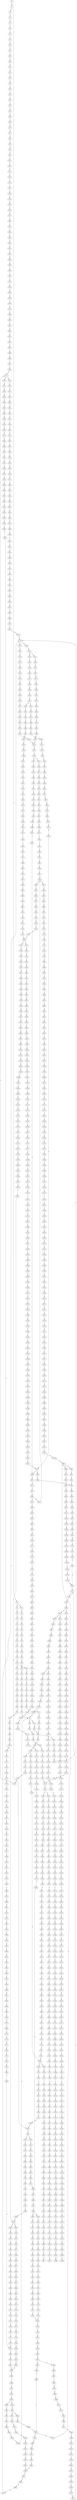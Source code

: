 strict digraph  {
	S0 -> S1 [ label = G ];
	S1 -> S2 [ label = G ];
	S1 -> S3 [ label = C ];
	S2 -> S4 [ label = T ];
	S3 -> S5 [ label = G ];
	S3 -> S6 [ label = C ];
	S4 -> S7 [ label = C ];
	S5 -> S8 [ label = G ];
	S6 -> S9 [ label = A ];
	S7 -> S10 [ label = T ];
	S8 -> S11 [ label = C ];
	S9 -> S12 [ label = C ];
	S10 -> S13 [ label = C ];
	S11 -> S14 [ label = C ];
	S12 -> S15 [ label = G ];
	S13 -> S16 [ label = G ];
	S14 -> S17 [ label = T ];
	S15 -> S18 [ label = A ];
	S16 -> S19 [ label = G ];
	S17 -> S20 [ label = G ];
	S18 -> S21 [ label = G ];
	S19 -> S22 [ label = T ];
	S20 -> S23 [ label = T ];
	S21 -> S24 [ label = T ];
	S22 -> S25 [ label = T ];
	S23 -> S26 [ label = G ];
	S24 -> S27 [ label = G ];
	S25 -> S28 [ label = C ];
	S26 -> S29 [ label = C ];
	S27 -> S30 [ label = T ];
	S28 -> S31 [ label = A ];
	S29 -> S32 [ label = T ];
	S30 -> S33 [ label = C ];
	S31 -> S34 [ label = A ];
	S32 -> S35 [ label = A ];
	S33 -> S36 [ label = T ];
	S34 -> S37 [ label = G ];
	S35 -> S38 [ label = C ];
	S36 -> S39 [ label = T ];
	S36 -> S40 [ label = C ];
	S37 -> S41 [ label = A ];
	S38 -> S42 [ label = C ];
	S39 -> S43 [ label = C ];
	S40 -> S44 [ label = C ];
	S41 -> S45 [ label = C ];
	S42 -> S46 [ label = T ];
	S43 -> S47 [ label = G ];
	S44 -> S48 [ label = G ];
	S45 -> S49 [ label = C ];
	S46 -> S50 [ label = G ];
	S47 -> S51 [ label = G ];
	S48 -> S52 [ label = T ];
	S49 -> S53 [ label = T ];
	S50 -> S54 [ label = T ];
	S51 -> S55 [ label = T ];
	S52 -> S56 [ label = T ];
	S53 -> S57 [ label = T ];
	S54 -> S58 [ label = C ];
	S55 -> S59 [ label = C ];
	S56 -> S60 [ label = C ];
	S57 -> S61 [ label = T ];
	S58 -> S62 [ label = C ];
	S59 -> S63 [ label = C ];
	S60 -> S64 [ label = C ];
	S61 -> S65 [ label = T ];
	S62 -> S66 [ label = T ];
	S63 -> S67 [ label = T ];
	S64 -> S68 [ label = T ];
	S65 -> S69 [ label = T ];
	S66 -> S70 [ label = T ];
	S67 -> S71 [ label = T ];
	S68 -> S72 [ label = T ];
	S69 -> S73 [ label = G ];
	S70 -> S74 [ label = G ];
	S71 -> S75 [ label = G ];
	S72 -> S76 [ label = A ];
	S73 -> S77 [ label = A ];
	S74 -> S78 [ label = A ];
	S74 -> S79 [ label = T ];
	S75 -> S80 [ label = A ];
	S76 -> S81 [ label = A ];
	S77 -> S82 [ label = A ];
	S78 -> S83 [ label = A ];
	S79 -> S84 [ label = A ];
	S80 -> S85 [ label = A ];
	S81 -> S86 [ label = A ];
	S82 -> S87 [ label = C ];
	S83 -> S88 [ label = C ];
	S84 -> S89 [ label = G ];
	S85 -> S88 [ label = C ];
	S86 -> S90 [ label = C ];
	S87 -> S91 [ label = A ];
	S88 -> S92 [ label = T ];
	S88 -> S93 [ label = A ];
	S89 -> S94 [ label = G ];
	S90 -> S95 [ label = A ];
	S91 -> S96 [ label = G ];
	S92 -> S97 [ label = T ];
	S93 -> S98 [ label = G ];
	S94 -> S99 [ label = A ];
	S95 -> S100 [ label = G ];
	S96 -> S101 [ label = T ];
	S97 -> S102 [ label = C ];
	S98 -> S103 [ label = G ];
	S99 -> S104 [ label = G ];
	S100 -> S105 [ label = G ];
	S101 -> S106 [ label = T ];
	S102 -> S107 [ label = A ];
	S103 -> S108 [ label = G ];
	S103 -> S109 [ label = T ];
	S104 -> S110 [ label = A ];
	S105 -> S111 [ label = T ];
	S106 -> S112 [ label = G ];
	S107 -> S113 [ label = A ];
	S108 -> S114 [ label = T ];
	S109 -> S115 [ label = C ];
	S110 -> S116 [ label = G ];
	S111 -> S117 [ label = C ];
	S112 -> S118 [ label = A ];
	S113 -> S119 [ label = C ];
	S114 -> S120 [ label = C ];
	S115 -> S121 [ label = C ];
	S116 -> S122 [ label = G ];
	S117 -> S123 [ label = T ];
	S118 -> S124 [ label = C ];
	S119 -> S125 [ label = C ];
	S119 -> S126 [ label = T ];
	S120 -> S127 [ label = C ];
	S121 -> S128 [ label = C ];
	S122 -> S129 [ label = T ];
	S123 -> S130 [ label = C ];
	S124 -> S131 [ label = T ];
	S125 -> S132 [ label = G ];
	S126 -> S133 [ label = G ];
	S127 -> S134 [ label = G ];
	S128 -> S135 [ label = T ];
	S129 -> S136 [ label = C ];
	S130 -> S137 [ label = T ];
	S131 -> S138 [ label = G ];
	S132 -> S139 [ label = G ];
	S133 -> S140 [ label = G ];
	S133 -> S141 [ label = C ];
	S134 -> S142 [ label = C ];
	S135 -> S143 [ label = T ];
	S136 -> S144 [ label = C ];
	S137 -> S145 [ label = C ];
	S138 -> S146 [ label = T ];
	S139 -> S147 [ label = C ];
	S140 -> S148 [ label = C ];
	S141 -> S149 [ label = C ];
	S142 -> S150 [ label = C ];
	S143 -> S151 [ label = C ];
	S144 -> S152 [ label = C ];
	S145 -> S153 [ label = C ];
	S146 -> S154 [ label = A ];
	S147 -> S155 [ label = C ];
	S148 -> S156 [ label = C ];
	S149 -> S157 [ label = C ];
	S150 -> S158 [ label = G ];
	S151 -> S159 [ label = T ];
	S151 -> S160 [ label = G ];
	S152 -> S161 [ label = A ];
	S152 -> S162 [ label = G ];
	S153 -> S163 [ label = G ];
	S154 -> S164 [ label = C ];
	S155 -> S165 [ label = C ];
	S156 -> S166 [ label = C ];
	S157 -> S167 [ label = T ];
	S158 -> S168 [ label = C ];
	S158 -> S169 [ label = G ];
	S159 -> S170 [ label = C ];
	S160 -> S171 [ label = C ];
	S161 -> S172 [ label = G ];
	S162 -> S173 [ label = G ];
	S163 -> S174 [ label = T ];
	S164 -> S175 [ label = A ];
	S165 -> S176 [ label = A ];
	S166 -> S177 [ label = A ];
	S167 -> S178 [ label = A ];
	S168 -> S179 [ label = A ];
	S169 -> S180 [ label = A ];
	S170 -> S181 [ label = G ];
	S171 -> S182 [ label = A ];
	S172 -> S183 [ label = A ];
	S173 -> S184 [ label = A ];
	S174 -> S185 [ label = A ];
	S175 -> S186 [ label = C ];
	S176 -> S187 [ label = G ];
	S177 -> S188 [ label = G ];
	S178 -> S189 [ label = G ];
	S179 -> S190 [ label = C ];
	S180 -> S191 [ label = A ];
	S181 -> S192 [ label = T ];
	S182 -> S193 [ label = C ];
	S183 -> S194 [ label = G ];
	S184 -> S195 [ label = G ];
	S185 -> S196 [ label = C ];
	S186 -> S197 [ label = T ];
	S187 -> S198 [ label = T ];
	S188 -> S199 [ label = G ];
	S189 -> S200 [ label = G ];
	S190 -> S201 [ label = G ];
	S191 -> S202 [ label = C ];
	S192 -> S203 [ label = A ];
	S193 -> S204 [ label = G ];
	S194 -> S205 [ label = C ];
	S195 -> S206 [ label = G ];
	S196 -> S207 [ label = A ];
	S197 -> S208 [ label = T ];
	S198 -> S209 [ label = T ];
	S199 -> S210 [ label = T ];
	S200 -> S211 [ label = T ];
	S201 -> S212 [ label = C ];
	S202 -> S213 [ label = T ];
	S203 -> S214 [ label = C ];
	S204 -> S215 [ label = T ];
	S205 -> S216 [ label = C ];
	S206 -> S217 [ label = C ];
	S207 -> S218 [ label = T ];
	S208 -> S219 [ label = G ];
	S209 -> S220 [ label = G ];
	S210 -> S221 [ label = G ];
	S211 -> S222 [ label = G ];
	S212 -> S223 [ label = G ];
	S213 -> S224 [ label = G ];
	S214 -> S225 [ label = G ];
	S215 -> S226 [ label = G ];
	S216 -> S227 [ label = A ];
	S217 -> S228 [ label = G ];
	S218 -> S229 [ label = G ];
	S219 -> S230 [ label = G ];
	S220 -> S231 [ label = T ];
	S221 -> S232 [ label = C ];
	S221 -> S233 [ label = G ];
	S222 -> S234 [ label = T ];
	S223 -> S235 [ label = C ];
	S224 -> S236 [ label = C ];
	S225 -> S237 [ label = G ];
	S226 -> S238 [ label = G ];
	S227 -> S239 [ label = C ];
	S228 -> S240 [ label = T ];
	S229 -> S241 [ label = G ];
	S230 -> S242 [ label = A ];
	S231 -> S243 [ label = G ];
	S232 -> S244 [ label = G ];
	S233 -> S245 [ label = G ];
	S234 -> S246 [ label = G ];
	S235 -> S247 [ label = A ];
	S236 -> S248 [ label = A ];
	S237 -> S249 [ label = C ];
	S238 -> S250 [ label = C ];
	S239 -> S251 [ label = G ];
	S240 -> S252 [ label = G ];
	S241 -> S253 [ label = C ];
	S242 -> S254 [ label = G ];
	S243 -> S255 [ label = C ];
	S244 -> S256 [ label = C ];
	S245 -> S257 [ label = C ];
	S246 -> S258 [ label = C ];
	S247 -> S259 [ label = G ];
	S248 -> S260 [ label = A ];
	S249 -> S261 [ label = T ];
	S250 -> S262 [ label = G ];
	S251 -> S263 [ label = G ];
	S252 -> S264 [ label = G ];
	S253 -> S265 [ label = G ];
	S254 -> S266 [ label = A ];
	S255 -> S267 [ label = G ];
	S256 -> S268 [ label = G ];
	S257 -> S269 [ label = T ];
	S258 -> S270 [ label = G ];
	S259 -> S271 [ label = C ];
	S260 -> S272 [ label = C ];
	S261 -> S273 [ label = A ];
	S262 -> S274 [ label = T ];
	S263 -> S275 [ label = T ];
	S264 -> S276 [ label = T ];
	S265 -> S277 [ label = C ];
	S266 -> S278 [ label = C ];
	S267 -> S279 [ label = T ];
	S268 -> S280 [ label = T ];
	S269 -> S281 [ label = T ];
	S270 -> S282 [ label = T ];
	S271 -> S283 [ label = C ];
	S272 -> S284 [ label = C ];
	S273 -> S285 [ label = C ];
	S274 -> S286 [ label = C ];
	S275 -> S287 [ label = T ];
	S276 -> S288 [ label = A ];
	S277 -> S289 [ label = C ];
	S278 -> S290 [ label = C ];
	S279 -> S291 [ label = C ];
	S280 -> S292 [ label = C ];
	S281 -> S293 [ label = C ];
	S282 -> S294 [ label = C ];
	S283 -> S295 [ label = G ];
	S284 -> S296 [ label = A ];
	S285 -> S297 [ label = T ];
	S286 -> S298 [ label = C ];
	S287 -> S299 [ label = A ];
	S288 -> S300 [ label = T ];
	S289 -> S301 [ label = C ];
	S290 -> S302 [ label = C ];
	S291 -> S303 [ label = G ];
	S292 -> S304 [ label = G ];
	S293 -> S305 [ label = G ];
	S294 -> S306 [ label = G ];
	S295 -> S307 [ label = G ];
	S296 -> S308 [ label = G ];
	S297 -> S309 [ label = G ];
	S298 -> S310 [ label = C ];
	S299 -> S311 [ label = C ];
	S300 -> S312 [ label = G ];
	S301 -> S313 [ label = C ];
	S302 -> S314 [ label = C ];
	S303 -> S315 [ label = A ];
	S304 -> S316 [ label = T ];
	S305 -> S317 [ label = A ];
	S306 -> S315 [ label = A ];
	S307 -> S318 [ label = C ];
	S307 -> S319 [ label = T ];
	S308 -> S320 [ label = A ];
	S309 -> S321 [ label = G ];
	S310 -> S322 [ label = C ];
	S311 -> S323 [ label = T ];
	S312 -> S324 [ label = A ];
	S313 -> S325 [ label = C ];
	S314 -> S326 [ label = C ];
	S315 -> S327 [ label = A ];
	S316 -> S328 [ label = G ];
	S317 -> S329 [ label = A ];
	S318 -> S330 [ label = A ];
	S319 -> S331 [ label = G ];
	S320 -> S332 [ label = A ];
	S321 -> S333 [ label = T ];
	S322 -> S334 [ label = A ];
	S323 -> S335 [ label = G ];
	S324 -> S336 [ label = G ];
	S325 -> S337 [ label = A ];
	S326 -> S338 [ label = C ];
	S327 -> S339 [ label = C ];
	S328 -> S340 [ label = C ];
	S329 -> S341 [ label = C ];
	S330 -> S342 [ label = C ];
	S331 -> S343 [ label = G ];
	S332 -> S344 [ label = C ];
	S333 -> S345 [ label = G ];
	S334 -> S346 [ label = C ];
	S335 -> S347 [ label = C ];
	S336 -> S348 [ label = C ];
	S337 -> S349 [ label = C ];
	S338 -> S350 [ label = T ];
	S339 -> S351 [ label = C ];
	S339 -> S352 [ label = A ];
	S340 -> S353 [ label = A ];
	S341 -> S354 [ label = A ];
	S342 -> S355 [ label = T ];
	S343 -> S356 [ label = A ];
	S344 -> S357 [ label = A ];
	S345 -> S358 [ label = C ];
	S346 -> S359 [ label = T ];
	S347 -> S360 [ label = A ];
	S348 -> S361 [ label = G ];
	S349 -> S362 [ label = T ];
	S350 -> S363 [ label = T ];
	S351 -> S364 [ label = T ];
	S352 -> S365 [ label = C ];
	S353 -> S366 [ label = T ];
	S354 -> S367 [ label = C ];
	S355 -> S368 [ label = T ];
	S356 -> S369 [ label = A ];
	S357 -> S370 [ label = G ];
	S358 -> S371 [ label = T ];
	S359 -> S372 [ label = T ];
	S360 -> S373 [ label = G ];
	S361 -> S374 [ label = G ];
	S362 -> S375 [ label = T ];
	S363 -> S376 [ label = C ];
	S364 -> S377 [ label = T ];
	S365 -> S378 [ label = C ];
	S366 -> S379 [ label = C ];
	S367 -> S380 [ label = G ];
	S368 -> S381 [ label = C ];
	S369 -> S382 [ label = G ];
	S370 -> S383 [ label = C ];
	S371 -> S384 [ label = A ];
	S372 -> S385 [ label = G ];
	S373 -> S386 [ label = A ];
	S374 -> S387 [ label = T ];
	S375 -> S388 [ label = T ];
	S376 -> S389 [ label = A ];
	S377 -> S390 [ label = C ];
	S378 -> S391 [ label = C ];
	S379 -> S392 [ label = C ];
	S380 -> S393 [ label = C ];
	S381 -> S394 [ label = A ];
	S382 -> S395 [ label = A ];
	S383 -> S396 [ label = C ];
	S384 -> S397 [ label = C ];
	S385 -> S398 [ label = A ];
	S386 -> S399 [ label = C ];
	S387 -> S400 [ label = C ];
	S388 -> S401 [ label = A ];
	S389 -> S402 [ label = G ];
	S390 -> S403 [ label = G ];
	S391 -> S404 [ label = G ];
	S392 -> S405 [ label = G ];
	S393 -> S406 [ label = G ];
	S394 -> S407 [ label = G ];
	S395 -> S408 [ label = A ];
	S396 -> S409 [ label = G ];
	S397 -> S410 [ label = T ];
	S398 -> S411 [ label = G ];
	S399 -> S412 [ label = G ];
	S400 -> S413 [ label = G ];
	S401 -> S414 [ label = G ];
	S402 -> S415 [ label = A ];
	S403 -> S416 [ label = T ];
	S404 -> S417 [ label = T ];
	S405 -> S418 [ label = C ];
	S406 -> S419 [ label = C ];
	S407 -> S420 [ label = C ];
	S408 -> S421 [ label = C ];
	S409 -> S422 [ label = T ];
	S410 -> S423 [ label = G ];
	S411 -> S424 [ label = C ];
	S412 -> S425 [ label = G ];
	S413 -> S426 [ label = C ];
	S414 -> S427 [ label = C ];
	S415 -> S428 [ label = G ];
	S416 -> S429 [ label = A ];
	S417 -> S430 [ label = A ];
	S418 -> S431 [ label = A ];
	S419 -> S432 [ label = A ];
	S420 -> S433 [ label = C ];
	S421 -> S434 [ label = G ];
	S422 -> S435 [ label = C ];
	S423 -> S436 [ label = T ];
	S424 -> S437 [ label = C ];
	S425 -> S438 [ label = A ];
	S426 -> S439 [ label = A ];
	S427 -> S440 [ label = C ];
	S428 -> S441 [ label = G ];
	S429 -> S442 [ label = C ];
	S430 -> S443 [ label = C ];
	S431 -> S444 [ label = C ];
	S432 -> S445 [ label = C ];
	S433 -> S446 [ label = G ];
	S434 -> S447 [ label = G ];
	S435 -> S448 [ label = C ];
	S436 -> S449 [ label = A ];
	S437 -> S450 [ label = G ];
	S438 -> S451 [ label = C ];
	S439 -> S452 [ label = C ];
	S440 -> S453 [ label = G ];
	S441 -> S454 [ label = T ];
	S442 -> S455 [ label = T ];
	S443 -> S456 [ label = G ];
	S444 -> S457 [ label = G ];
	S445 -> S458 [ label = G ];
	S446 -> S459 [ label = C ];
	S447 -> S460 [ label = C ];
	S448 -> S461 [ label = T ];
	S449 -> S462 [ label = A ];
	S450 -> S463 [ label = C ];
	S451 -> S464 [ label = A ];
	S452 -> S465 [ label = G ];
	S453 -> S466 [ label = T ];
	S454 -> S467 [ label = C ];
	S455 -> S468 [ label = T ];
	S456 -> S469 [ label = T ];
	S457 -> S470 [ label = T ];
	S458 -> S471 [ label = T ];
	S459 -> S472 [ label = C ];
	S460 -> S473 [ label = A ];
	S461 -> S474 [ label = C ];
	S462 -> S475 [ label = C ];
	S463 -> S476 [ label = C ];
	S464 -> S477 [ label = C ];
	S465 -> S478 [ label = C ];
	S466 -> S479 [ label = C ];
	S467 -> S480 [ label = C ];
	S468 -> S481 [ label = C ];
	S469 -> S482 [ label = C ];
	S470 -> S483 [ label = C ];
	S471 -> S484 [ label = C ];
	S472 -> S485 [ label = C ];
	S473 -> S486 [ label = C ];
	S474 -> S487 [ label = T ];
	S475 -> S488 [ label = A ];
	S476 -> S489 [ label = C ];
	S477 -> S490 [ label = A ];
	S478 -> S491 [ label = G ];
	S479 -> S492 [ label = C ];
	S480 -> S493 [ label = C ];
	S481 -> S494 [ label = A ];
	S482 -> S495 [ label = C ];
	S483 -> S496 [ label = G ];
	S484 -> S497 [ label = C ];
	S485 -> S498 [ label = C ];
	S486 -> S499 [ label = C ];
	S486 -> S500 [ label = T ];
	S487 -> S501 [ label = G ];
	S488 -> S502 [ label = C ];
	S489 -> S503 [ label = C ];
	S490 -> S504 [ label = C ];
	S491 -> S505 [ label = C ];
	S492 -> S506 [ label = C ];
	S493 -> S507 [ label = T ];
	S494 -> S508 [ label = A ];
	S495 -> S509 [ label = A ];
	S496 -> S510 [ label = A ];
	S497 -> S511 [ label = A ];
	S498 -> S512 [ label = T ];
	S499 -> S513 [ label = G ];
	S500 -> S514 [ label = G ];
	S501 -> S515 [ label = T ];
	S502 -> S516 [ label = A ];
	S503 -> S512 [ label = T ];
	S504 -> S517 [ label = C ];
	S505 -> S518 [ label = G ];
	S506 -> S519 [ label = A ];
	S507 -> S520 [ label = T ];
	S508 -> S521 [ label = G ];
	S509 -> S522 [ label = G ];
	S510 -> S523 [ label = G ];
	S511 -> S524 [ label = G ];
	S512 -> S525 [ label = T ];
	S512 -> S526 [ label = C ];
	S513 -> S527 [ label = G ];
	S514 -> S528 [ label = G ];
	S515 -> S529 [ label = C ];
	S516 -> S530 [ label = C ];
	S517 -> S531 [ label = T ];
	S518 -> S532 [ label = G ];
	S519 -> S533 [ label = C ];
	S520 -> S151 [ label = C ];
	S521 -> S534 [ label = C ];
	S522 -> S535 [ label = C ];
	S523 -> S536 [ label = C ];
	S524 -> S537 [ label = C ];
	S525 -> S538 [ label = C ];
	S526 -> S539 [ label = C ];
	S527 -> S540 [ label = G ];
	S528 -> S541 [ label = G ];
	S529 -> S542 [ label = G ];
	S530 -> S543 [ label = G ];
	S531 -> S544 [ label = C ];
	S532 -> S545 [ label = C ];
	S533 -> S546 [ label = C ];
	S534 -> S547 [ label = G ];
	S535 -> S548 [ label = G ];
	S536 -> S549 [ label = G ];
	S537 -> S550 [ label = T ];
	S537 -> S548 [ label = G ];
	S538 -> S551 [ label = A ];
	S539 -> S552 [ label = A ];
	S540 -> S553 [ label = A ];
	S541 -> S554 [ label = A ];
	S542 -> S555 [ label = T ];
	S543 -> S556 [ label = C ];
	S544 -> S557 [ label = T ];
	S545 -> S558 [ label = T ];
	S546 -> S559 [ label = A ];
	S547 -> S560 [ label = A ];
	S548 -> S561 [ label = A ];
	S549 -> S562 [ label = A ];
	S550 -> S563 [ label = T ];
	S551 -> S564 [ label = C ];
	S552 -> S565 [ label = C ];
	S553 -> S566 [ label = A ];
	S554 -> S567 [ label = A ];
	S555 -> S568 [ label = G ];
	S556 -> S569 [ label = T ];
	S557 -> S570 [ label = A ];
	S558 -> S571 [ label = G ];
	S559 -> S572 [ label = C ];
	S560 -> S573 [ label = G ];
	S561 -> S574 [ label = G ];
	S562 -> S575 [ label = G ];
	S563 -> S576 [ label = C ];
	S564 -> S577 [ label = G ];
	S565 -> S578 [ label = C ];
	S566 -> S579 [ label = T ];
	S567 -> S580 [ label = C ];
	S568 -> S581 [ label = G ];
	S569 -> S582 [ label = C ];
	S570 -> S583 [ label = G ];
	S571 -> S584 [ label = G ];
	S572 -> S585 [ label = C ];
	S573 -> S586 [ label = T ];
	S574 -> S587 [ label = T ];
	S575 -> S588 [ label = T ];
	S576 -> S589 [ label = A ];
	S577 -> S590 [ label = C ];
	S578 -> S591 [ label = C ];
	S579 -> S592 [ label = T ];
	S580 -> S593 [ label = T ];
	S581 -> S594 [ label = T ];
	S582 -> S595 [ label = C ];
	S583 -> S596 [ label = A ];
	S584 -> S597 [ label = A ];
	S585 -> S598 [ label = G ];
	S586 -> S599 [ label = C ];
	S587 -> S600 [ label = C ];
	S588 -> S601 [ label = C ];
	S589 -> S602 [ label = C ];
	S590 -> S603 [ label = T ];
	S591 -> S604 [ label = G ];
	S592 -> S605 [ label = G ];
	S593 -> S606 [ label = G ];
	S594 -> S607 [ label = A ];
	S595 -> S608 [ label = T ];
	S596 -> S609 [ label = A ];
	S597 -> S610 [ label = A ];
	S598 -> S611 [ label = A ];
	S599 -> S612 [ label = C ];
	S600 -> S613 [ label = C ];
	S600 -> S614 [ label = T ];
	S601 -> S615 [ label = G ];
	S602 -> S616 [ label = G ];
	S603 -> S617 [ label = C ];
	S604 -> S618 [ label = C ];
	S605 -> S619 [ label = A ];
	S606 -> S620 [ label = G ];
	S608 -> S621 [ label = A ];
	S609 -> S622 [ label = C ];
	S610 -> S623 [ label = T ];
	S611 -> S624 [ label = T ];
	S612 -> S625 [ label = C ];
	S613 -> S625 [ label = C ];
	S614 -> S626 [ label = C ];
	S615 -> S627 [ label = A ];
	S616 -> S628 [ label = C ];
	S617 -> S629 [ label = C ];
	S618 -> S630 [ label = C ];
	S619 -> S631 [ label = A ];
	S620 -> S632 [ label = A ];
	S621 -> S633 [ label = G ];
	S622 -> S634 [ label = G ];
	S623 -> S635 [ label = G ];
	S624 -> S636 [ label = C ];
	S625 -> S637 [ label = T ];
	S625 -> S638 [ label = G ];
	S626 -> S639 [ label = G ];
	S627 -> S640 [ label = A ];
	S628 -> S641 [ label = C ];
	S629 -> S642 [ label = G ];
	S630 -> S643 [ label = G ];
	S631 -> S644 [ label = C ];
	S632 -> S645 [ label = C ];
	S633 -> S646 [ label = A ];
	S634 -> S647 [ label = A ];
	S635 -> S648 [ label = G ];
	S636 -> S649 [ label = G ];
	S637 -> S650 [ label = C ];
	S638 -> S651 [ label = C ];
	S639 -> S652 [ label = T ];
	S640 -> S653 [ label = C ];
	S641 -> S654 [ label = C ];
	S642 -> S655 [ label = G ];
	S643 -> S656 [ label = G ];
	S644 -> S657 [ label = C ];
	S645 -> S658 [ label = C ];
	S646 -> S659 [ label = A ];
	S647 -> S660 [ label = G ];
	S648 -> S661 [ label = G ];
	S649 -> S662 [ label = G ];
	S650 -> S663 [ label = C ];
	S651 -> S664 [ label = C ];
	S652 -> S665 [ label = C ];
	S653 -> S666 [ label = C ];
	S654 -> S667 [ label = T ];
	S655 -> S668 [ label = T ];
	S656 -> S669 [ label = T ];
	S657 -> S670 [ label = C ];
	S658 -> S671 [ label = C ];
	S659 -> S672 [ label = C ];
	S660 -> S673 [ label = G ];
	S661 -> S674 [ label = G ];
	S662 -> S675 [ label = T ];
	S663 -> S676 [ label = G ];
	S664 -> S677 [ label = T ];
	S665 -> S678 [ label = T ];
	S666 -> S679 [ label = T ];
	S667 -> S680 [ label = T ];
	S668 -> S681 [ label = T ];
	S669 -> S682 [ label = C ];
	S670 -> S683 [ label = G ];
	S671 -> S684 [ label = G ];
	S672 -> S685 [ label = T ];
	S673 -> S686 [ label = T ];
	S674 -> S687 [ label = T ];
	S675 -> S688 [ label = T ];
	S676 -> S689 [ label = G ];
	S677 -> S690 [ label = G ];
	S678 -> S691 [ label = G ];
	S679 -> S692 [ label = G ];
	S680 -> S693 [ label = C ];
	S681 -> S694 [ label = G ];
	S682 -> S695 [ label = C ];
	S683 -> S696 [ label = T ];
	S684 -> S697 [ label = T ];
	S685 -> S698 [ label = T ];
	S686 -> S699 [ label = G ];
	S687 -> S700 [ label = C ];
	S688 -> S701 [ label = C ];
	S689 -> S702 [ label = T ];
	S690 -> S703 [ label = T ];
	S691 -> S704 [ label = T ];
	S692 -> S705 [ label = T ];
	S693 -> S706 [ label = A ];
	S694 -> S707 [ label = C ];
	S695 -> S708 [ label = C ];
	S696 -> S709 [ label = C ];
	S697 -> S710 [ label = C ];
	S698 -> S711 [ label = C ];
	S699 -> S712 [ label = T ];
	S700 -> S713 [ label = C ];
	S701 -> S714 [ label = C ];
	S702 -> S715 [ label = C ];
	S703 -> S716 [ label = C ];
	S704 -> S717 [ label = T ];
	S705 -> S718 [ label = C ];
	S706 -> S719 [ label = T ];
	S707 -> S720 [ label = A ];
	S708 -> S721 [ label = A ];
	S709 -> S722 [ label = T ];
	S710 -> S723 [ label = T ];
	S711 -> S724 [ label = A ];
	S712 -> S725 [ label = C ];
	S713 -> S726 [ label = G ];
	S714 -> S727 [ label = A ];
	S715 -> S728 [ label = T ];
	S716 -> S729 [ label = G ];
	S717 -> S730 [ label = C ];
	S718 -> S731 [ label = G ];
	S719 -> S732 [ label = C ];
	S720 -> S733 [ label = C ];
	S721 -> S734 [ label = G ];
	S722 -> S735 [ label = C ];
	S723 -> S736 [ label = C ];
	S724 -> S737 [ label = A ];
	S725 -> S738 [ label = C ];
	S726 -> S739 [ label = C ];
	S727 -> S740 [ label = G ];
	S728 -> S741 [ label = G ];
	S729 -> S742 [ label = C ];
	S730 -> S743 [ label = C ];
	S731 -> S744 [ label = C ];
	S732 -> S745 [ label = C ];
	S733 -> S746 [ label = T ];
	S734 -> S747 [ label = T ];
	S735 -> S748 [ label = G ];
	S736 -> S748 [ label = G ];
	S737 -> S119 [ label = C ];
	S738 -> S749 [ label = C ];
	S739 -> S750 [ label = C ];
	S740 -> S751 [ label = T ];
	S741 -> S752 [ label = G ];
	S742 -> S753 [ label = G ];
	S743 -> S754 [ label = G ];
	S744 -> S755 [ label = G ];
	S745 -> S756 [ label = A ];
	S746 -> S757 [ label = G ];
	S747 -> S758 [ label = G ];
	S748 -> S759 [ label = G ];
	S749 -> S760 [ label = T ];
	S750 -> S158 [ label = G ];
	S751 -> S761 [ label = G ];
	S752 -> S762 [ label = A ];
	S753 -> S763 [ label = C ];
	S754 -> S764 [ label = T ];
	S755 -> S763 [ label = C ];
	S756 -> S765 [ label = G ];
	S757 -> S766 [ label = G ];
	S758 -> S767 [ label = G ];
	S759 -> S768 [ label = C ];
	S760 -> S769 [ label = G ];
	S761 -> S770 [ label = G ];
	S762 -> S771 [ label = G ];
	S763 -> S772 [ label = G ];
	S763 -> S773 [ label = A ];
	S764 -> S774 [ label = G ];
	S765 -> S775 [ label = A ];
	S766 -> S776 [ label = T ];
	S767 -> S777 [ label = T ];
	S768 -> S778 [ label = A ];
	S769 -> S779 [ label = T ];
	S770 -> S780 [ label = T ];
	S771 -> S781 [ label = G ];
	S772 -> S782 [ label = A ];
	S773 -> S783 [ label = A ];
	S774 -> S784 [ label = G ];
	S775 -> S785 [ label = A ];
	S776 -> S786 [ label = C ];
	S777 -> S787 [ label = C ];
	S778 -> S788 [ label = C ];
	S779 -> S789 [ label = C ];
	S780 -> S790 [ label = C ];
	S781 -> S791 [ label = G ];
	S782 -> S792 [ label = G ];
	S783 -> S793 [ label = C ];
	S784 -> S794 [ label = C ];
	S785 -> S795 [ label = C ];
	S786 -> S796 [ label = G ];
	S787 -> S797 [ label = G ];
	S788 -> S798 [ label = C ];
	S789 -> S799 [ label = C ];
	S790 -> S797 [ label = G ];
	S791 -> S800 [ label = T ];
	S792 -> S801 [ label = C ];
	S793 -> S802 [ label = C ];
	S794 -> S803 [ label = C ];
	S795 -> S804 [ label = C ];
	S796 -> S805 [ label = T ];
	S797 -> S806 [ label = T ];
	S798 -> S807 [ label = G ];
	S799 -> S808 [ label = T ];
	S800 -> S809 [ label = G ];
	S801 -> S810 [ label = A ];
	S802 -> S811 [ label = C ];
	S803 -> S812 [ label = C ];
	S804 -> S813 [ label = A ];
	S804 -> S814 [ label = G ];
	S805 -> S815 [ label = C ];
	S806 -> S816 [ label = C ];
	S807 -> S817 [ label = A ];
	S808 -> S818 [ label = A ];
	S809 -> S819 [ label = T ];
	S810 -> S820 [ label = G ];
	S811 -> S821 [ label = G ];
	S812 -> S822 [ label = G ];
	S813 -> S823 [ label = G ];
	S813 -> S824 [ label = C ];
	S814 -> S825 [ label = G ];
	S815 -> S826 [ label = C ];
	S816 -> S827 [ label = C ];
	S817 -> S828 [ label = G ];
	S817 -> S829 [ label = A ];
	S818 -> S830 [ label = C ];
	S819 -> S831 [ label = T ];
	S820 -> S832 [ label = T ];
	S821 -> S833 [ label = T ];
	S822 -> S834 [ label = T ];
	S823 -> S835 [ label = A ];
	S824 -> S836 [ label = C ];
	S825 -> S837 [ label = A ];
	S826 -> S838 [ label = G ];
	S827 -> S838 [ label = G ];
	S828 -> S839 [ label = T ];
	S829 -> S840 [ label = T ];
	S830 -> S841 [ label = T ];
	S831 -> S842 [ label = C ];
	S832 -> S843 [ label = G ];
	S833 -> S844 [ label = A ];
	S834 -> S845 [ label = C ];
	S835 -> S846 [ label = C ];
	S836 -> S847 [ label = A ];
	S837 -> S848 [ label = C ];
	S838 -> S849 [ label = T ];
	S839 -> S850 [ label = C ];
	S840 -> S851 [ label = G ];
	S841 -> S852 [ label = A ];
	S842 -> S853 [ label = C ];
	S843 -> S854 [ label = C ];
	S844 -> S855 [ label = C ];
	S845 -> S856 [ label = C ];
	S846 -> S857 [ label = T ];
	S847 -> S858 [ label = C ];
	S848 -> S859 [ label = G ];
	S849 -> S860 [ label = C ];
	S850 -> S861 [ label = C ];
	S851 -> S862 [ label = T ];
	S852 -> S863 [ label = C ];
	S853 -> S864 [ label = A ];
	S854 -> S865 [ label = A ];
	S855 -> S866 [ label = A ];
	S856 -> S867 [ label = A ];
	S857 -> S868 [ label = C ];
	S858 -> S869 [ label = C ];
	S859 -> S870 [ label = C ];
	S860 -> S871 [ label = A ];
	S861 -> S872 [ label = A ];
	S861 -> S873 [ label = T ];
	S862 -> S874 [ label = A ];
	S863 -> S875 [ label = C ];
	S864 -> S876 [ label = G ];
	S865 -> S877 [ label = A ];
	S866 -> S878 [ label = G ];
	S867 -> S879 [ label = G ];
	S868 -> S880 [ label = C ];
	S869 -> S881 [ label = C ];
	S870 -> S882 [ label = C ];
	S871 -> S883 [ label = C ];
	S872 -> S884 [ label = G ];
	S873 -> S885 [ label = C ];
	S874 -> S886 [ label = G ];
	S875 -> S887 [ label = A ];
	S876 -> S888 [ label = C ];
	S877 -> S889 [ label = C ];
	S878 -> S890 [ label = C ];
	S879 -> S891 [ label = T ];
	S880 -> S892 [ label = C ];
	S881 -> S893 [ label = C ];
	S882 -> S894 [ label = C ];
	S883 -> S895 [ label = C ];
	S884 -> S896 [ label = T ];
	S884 -> S897 [ label = C ];
	S885 -> S898 [ label = G ];
	S886 -> S899 [ label = T ];
	S887 -> S900 [ label = G ];
	S888 -> S901 [ label = A ];
	S889 -> S902 [ label = A ];
	S890 -> S903 [ label = A ];
	S891 -> S904 [ label = A ];
	S892 -> S905 [ label = A ];
	S893 -> S906 [ label = T ];
	S894 -> S907 [ label = A ];
	S895 -> S908 [ label = C ];
	S895 -> S909 [ label = G ];
	S896 -> S910 [ label = A ];
	S897 -> S911 [ label = T ];
	S898 -> S912 [ label = A ];
	S899 -> S913 [ label = T ];
	S900 -> S914 [ label = G ];
	S901 -> S915 [ label = G ];
	S902 -> S916 [ label = G ];
	S903 -> S917 [ label = G ];
	S904 -> S918 [ label = G ];
	S905 -> S919 [ label = T ];
	S906 -> S920 [ label = T ];
	S907 -> S921 [ label = T ];
	S908 -> S922 [ label = T ];
	S909 -> S923 [ label = A ];
	S910 -> S924 [ label = G ];
	S911 -> S925 [ label = T ];
	S912 -> S926 [ label = A ];
	S913 -> S927 [ label = T ];
	S914 -> S928 [ label = A ];
	S915 -> S929 [ label = A ];
	S916 -> S930 [ label = C ];
	S917 -> S931 [ label = G ];
	S918 -> S932 [ label = C ];
	S919 -> S933 [ label = C ];
	S920 -> S934 [ label = C ];
	S921 -> S935 [ label = C ];
	S922 -> S936 [ label = G ];
	S923 -> S937 [ label = A ];
	S923 -> S938 [ label = G ];
	S924 -> S939 [ label = G ];
	S925 -> S576 [ label = C ];
	S926 -> S940 [ label = C ];
	S927 -> S941 [ label = C ];
	S928 -> S942 [ label = G ];
	S929 -> S943 [ label = T ];
	S930 -> S944 [ label = T ];
	S931 -> S945 [ label = T ];
	S932 -> S946 [ label = T ];
	S933 -> S947 [ label = T ];
	S934 -> S948 [ label = C ];
	S934 -> S949 [ label = G ];
	S935 -> S950 [ label = G ];
	S936 -> S951 [ label = T ];
	S937 -> S952 [ label = T ];
	S938 -> S953 [ label = T ];
	S939 -> S954 [ label = G ];
	S940 -> S955 [ label = T ];
	S941 -> S956 [ label = A ];
	S942 -> S957 [ label = A ];
	S943 -> S958 [ label = A ];
	S944 -> S959 [ label = A ];
	S945 -> S960 [ label = G ];
	S946 -> S961 [ label = C ];
	S947 -> S962 [ label = G ];
	S948 -> S963 [ label = T ];
	S949 -> S964 [ label = A ];
	S950 -> S965 [ label = T ];
	S951 -> S966 [ label = C ];
	S952 -> S967 [ label = C ];
	S953 -> S968 [ label = C ];
	S954 -> S969 [ label = T ];
	S955 -> S970 [ label = T ];
	S956 -> S971 [ label = C ];
	S957 -> S972 [ label = G ];
	S958 -> S973 [ label = A ];
	S959 -> S974 [ label = C ];
	S960 -> S975 [ label = C ];
	S961 -> S976 [ label = C ];
	S962 -> S977 [ label = C ];
	S963 -> S978 [ label = G ];
	S964 -> S979 [ label = T ];
	S965 -> S980 [ label = C ];
	S966 -> S981 [ label = C ];
	S967 -> S982 [ label = C ];
	S968 -> S861 [ label = C ];
	S969 -> S983 [ label = C ];
	S970 -> S984 [ label = C ];
	S971 -> S985 [ label = T ];
	S972 -> S986 [ label = T ];
	S973 -> S987 [ label = A ];
	S974 -> S988 [ label = G ];
	S975 -> S989 [ label = A ];
	S976 -> S990 [ label = A ];
	S977 -> S991 [ label = C ];
	S978 -> S992 [ label = T ];
	S979 -> S993 [ label = C ];
	S980 -> S994 [ label = C ];
	S981 -> S995 [ label = T ];
	S982 -> S996 [ label = T ];
	S983 -> S997 [ label = A ];
	S984 -> S998 [ label = A ];
	S985 -> S999 [ label = C ];
	S986 -> S1000 [ label = C ];
	S987 -> S1001 [ label = A ];
	S988 -> S1002 [ label = A ];
	S989 -> S1003 [ label = C ];
	S990 -> S1004 [ label = C ];
	S991 -> S1005 [ label = A ];
	S992 -> S1006 [ label = C ];
	S993 -> S1007 [ label = G ];
	S994 -> S1008 [ label = T ];
	S995 -> S1009 [ label = T ];
	S996 -> S1010 [ label = C ];
	S997 -> S1011 [ label = C ];
	S998 -> S1012 [ label = A ];
	S999 -> S1013 [ label = C ];
	S1000 -> S1014 [ label = A ];
	S1001 -> S1015 [ label = A ];
	S1002 -> S1016 [ label = G ];
	S1003 -> S1017 [ label = G ];
	S1004 -> S1018 [ label = C ];
	S1005 -> S1019 [ label = G ];
	S1006 -> S1020 [ label = C ];
	S1007 -> S1021 [ label = T ];
	S1008 -> S1022 [ label = C ];
	S1009 -> S74 [ label = G ];
	S1010 -> S1023 [ label = G ];
	S1011 -> S1024 [ label = T ];
	S1012 -> S119 [ label = C ];
	S1013 -> S1025 [ label = T ];
	S1014 -> S1026 [ label = G ];
	S1015 -> S1027 [ label = C ];
	S1016 -> S1028 [ label = A ];
	S1017 -> S1029 [ label = C ];
	S1018 -> S1030 [ label = G ];
	S1019 -> S1031 [ label = T ];
	S1020 -> S1032 [ label = T ];
	S1021 -> S1033 [ label = T ];
	S1022 -> S1034 [ label = T ];
	S1023 -> S1035 [ label = A ];
	S1024 -> S1036 [ label = C ];
	S1025 -> S1037 [ label = T ];
	S1026 -> S1038 [ label = G ];
	S1027 -> S1039 [ label = T ];
	S1028 -> S1040 [ label = A ];
	S1029 -> S1041 [ label = G ];
	S1030 -> S1042 [ label = G ];
	S1031 -> S1043 [ label = C ];
	S1032 -> S1044 [ label = T ];
	S1033 -> S1045 [ label = T ];
	S1034 -> S1046 [ label = T ];
	S1035 -> S1047 [ label = A ];
	S1036 -> S1048 [ label = G ];
	S1037 -> S1049 [ label = T ];
	S1038 -> S1050 [ label = A ];
	S1039 -> S1051 [ label = T ];
	S1040 -> S1052 [ label = C ];
	S1041 -> S1053 [ label = G ];
	S1042 -> S1054 [ label = A ];
	S1043 -> S1055 [ label = G ];
	S1044 -> S74 [ label = G ];
	S1045 -> S1056 [ label = G ];
	S1046 -> S1057 [ label = C ];
	S1047 -> S1058 [ label = C ];
	S1048 -> S1059 [ label = C ];
	S1049 -> S1060 [ label = C ];
	S1050 -> S1061 [ label = C ];
	S1051 -> S1062 [ label = T ];
	S1052 -> S1063 [ label = T ];
	S1053 -> S1064 [ label = T ];
	S1054 -> S1065 [ label = C ];
	S1055 -> S1066 [ label = T ];
	S1056 -> S1067 [ label = T ];
	S1057 -> S1068 [ label = T ];
	S1058 -> S955 [ label = T ];
	S1059 -> S1069 [ label = T ];
	S1060 -> S1070 [ label = A ];
	S1061 -> S1071 [ label = C ];
	S1062 -> S1072 [ label = G ];
	S1063 -> S1073 [ label = G ];
	S1064 -> S1074 [ label = G ];
	S1065 -> S1075 [ label = G ];
	S1066 -> S1076 [ label = A ];
	S1067 -> S1077 [ label = A ];
	S1068 -> S1078 [ label = C ];
	S1069 -> S1079 [ label = T ];
	S1070 -> S1080 [ label = T ];
	S1071 -> S1081 [ label = A ];
	S1072 -> S1082 [ label = C ];
	S1073 -> S1083 [ label = G ];
	S1074 -> S1084 [ label = C ];
	S1075 -> S1085 [ label = T ];
	S1076 -> S1086 [ label = A ];
	S1077 -> S1087 [ label = G ];
	S1078 -> S1088 [ label = G ];
	S1079 -> S1089 [ label = C ];
	S1080 -> S1090 [ label = C ];
	S1081 -> S1091 [ label = G ];
	S1082 -> S1092 [ label = C ];
	S1083 -> S1093 [ label = C ];
	S1084 -> S1094 [ label = C ];
	S1085 -> S1095 [ label = C ];
	S1086 -> S1096 [ label = G ];
	S1087 -> S1097 [ label = G ];
	S1088 -> S1098 [ label = G ];
	S1089 -> S1099 [ label = A ];
	S1090 -> S1100 [ label = C ];
	S1091 -> S1101 [ label = T ];
	S1092 -> S1102 [ label = G ];
	S1093 -> S1103 [ label = G ];
	S1094 -> S1104 [ label = G ];
	S1095 -> S1105 [ label = G ];
	S1096 -> S1106 [ label = A ];
	S1097 -> S1107 [ label = A ];
	S1098 -> S1108 [ label = A ];
	S1099 -> S1109 [ label = T ];
	S1100 -> S1110 [ label = A ];
	S1101 -> S1111 [ label = C ];
	S1102 -> S1112 [ label = T ];
	S1103 -> S1113 [ label = C ];
	S1104 -> S1114 [ label = C ];
	S1105 -> S1115 [ label = T ];
	S1106 -> S1116 [ label = C ];
	S1107 -> S1117 [ label = A ];
	S1108 -> S1118 [ label = G ];
	S1109 -> S1119 [ label = C ];
	S1110 -> S1120 [ label = G ];
	S1111 -> S1121 [ label = T ];
	S1112 -> S1122 [ label = A ];
	S1113 -> S1123 [ label = A ];
	S1114 -> S1124 [ label = A ];
	S1115 -> S1125 [ label = G ];
	S1116 -> S1126 [ label = G ];
	S1117 -> S1127 [ label = A ];
	S1118 -> S1128 [ label = A ];
	S1119 -> S1129 [ label = C ];
	S1120 -> S775 [ label = A ];
	S1121 -> S1130 [ label = C ];
	S1122 -> S1131 [ label = G ];
	S1123 -> S1132 [ label = G ];
	S1124 -> S1133 [ label = A ];
	S1125 -> S1134 [ label = A ];
	S1126 -> S1135 [ label = G ];
	S1127 -> S1136 [ label = G ];
	S1128 -> S1137 [ label = G ];
	S1129 -> S1138 [ label = A ];
	S1130 -> S1139 [ label = T ];
	S1131 -> S1140 [ label = C ];
	S1132 -> S1141 [ label = C ];
	S1133 -> S1142 [ label = C ];
	S1134 -> S1143 [ label = C ];
	S1135 -> S1144 [ label = C ];
	S1136 -> S1145 [ label = G ];
	S1137 -> S1146 [ label = G ];
	S1138 -> S765 [ label = G ];
	S1139 -> S1147 [ label = G ];
	S1140 -> S1148 [ label = C ];
	S1141 -> S1149 [ label = G ];
	S1142 -> S1150 [ label = C ];
	S1143 -> S1151 [ label = C ];
	S1144 -> S1152 [ label = T ];
	S1145 -> S1153 [ label = T ];
	S1146 -> S1154 [ label = T ];
	S1147 -> S1155 [ label = T ];
	S1148 -> S1156 [ label = G ];
	S1149 -> S1157 [ label = G ];
	S1150 -> S1158 [ label = A ];
	S1151 -> S1159 [ label = G ];
	S1152 -> S1160 [ label = C ];
	S1153 -> S1161 [ label = C ];
	S1154 -> S1162 [ label = C ];
	S1155 -> S1163 [ label = A ];
	S1156 -> S1164 [ label = G ];
	S1157 -> S1165 [ label = G ];
	S1158 -> S1166 [ label = G ];
	S1159 -> S1167 [ label = G ];
	S1160 -> S1168 [ label = T ];
	S1161 -> S1169 [ label = C ];
	S1162 -> S144 [ label = C ];
	S1164 -> S1170 [ label = T ];
	S1165 -> S1171 [ label = T ];
	S1166 -> S1172 [ label = T ];
	S1167 -> S1173 [ label = T ];
	S1168 -> S1174 [ label = C ];
	S1169 -> S1175 [ label = C ];
	S1170 -> S1176 [ label = G ];
	S1171 -> S1177 [ label = G ];
	S1172 -> S1178 [ label = C ];
	S1173 -> S1179 [ label = C ];
	S1174 -> S1180 [ label = G ];
	S1175 -> S1181 [ label = G ];
	S1176 -> S1182 [ label = A ];
	S1177 -> S1183 [ label = C ];
	S1178 -> S1184 [ label = G ];
	S1179 -> S1185 [ label = G ];
	S1180 -> S1186 [ label = A ];
	S1181 -> S1187 [ label = A ];
	S1182 -> S1188 [ label = C ];
	S1183 -> S1189 [ label = C ];
	S1184 -> S1190 [ label = C ];
	S1185 -> S1191 [ label = C ];
	S1186 -> S1192 [ label = A ];
	S1187 -> S1193 [ label = A ];
	S1188 -> S1194 [ label = G ];
	S1189 -> S1195 [ label = G ];
	S1190 -> S1196 [ label = G ];
	S1191 -> S1197 [ label = G ];
	S1192 -> S1198 [ label = G ];
	S1193 -> S1199 [ label = G ];
	S1194 -> S1200 [ label = T ];
	S1195 -> S1201 [ label = C ];
	S1196 -> S1202 [ label = C ];
	S1197 -> S1203 [ label = T ];
	S1198 -> S1204 [ label = T ];
	S1199 -> S1205 [ label = T ];
	S1200 -> S1206 [ label = G ];
	S1201 -> S1207 [ label = C ];
	S1202 -> S1208 [ label = A ];
	S1203 -> S1209 [ label = A ];
	S1204 -> S1210 [ label = C ];
	S1205 -> S1211 [ label = C ];
	S1206 -> S1212 [ label = G ];
	S1207 -> S1213 [ label = G ];
	S1208 -> S1214 [ label = G ];
	S1209 -> S1215 [ label = G ];
	S1210 -> S1216 [ label = G ];
	S1211 -> S1217 [ label = G ];
	S1212 -> S1218 [ label = G ];
	S1213 -> S1219 [ label = G ];
	S1214 -> S1220 [ label = C ];
	S1215 -> S1221 [ label = C ];
	S1216 -> S1222 [ label = C ];
	S1217 -> S1223 [ label = A ];
	S1218 -> S1224 [ label = T ];
	S1219 -> S1225 [ label = T ];
	S1220 -> S1226 [ label = C ];
	S1221 -> S1227 [ label = C ];
	S1222 -> S1228 [ label = G ];
	S1223 -> S1229 [ label = G ];
	S1224 -> S1230 [ label = A ];
	S1225 -> S1231 [ label = G ];
	S1226 -> S295 [ label = G ];
	S1227 -> S1232 [ label = G ];
	S1228 -> S1233 [ label = G ];
	S1229 -> S1234 [ label = G ];
	S1230 -> S1235 [ label = C ];
	S1231 -> S1236 [ label = G ];
	S1232 -> S1237 [ label = C ];
	S1233 -> S1238 [ label = C ];
	S1234 -> S1239 [ label = T ];
	S1235 -> S1240 [ label = T ];
	S1236 -> S1241 [ label = T ];
	S1237 -> S1242 [ label = T ];
	S1238 -> S1243 [ label = T ];
	S1239 -> S1244 [ label = A ];
	S1240 -> S1245 [ label = A ];
	S1241 -> S1246 [ label = G ];
	S1242 -> S1247 [ label = G ];
	S1243 -> S1248 [ label = A ];
	S1244 -> S1249 [ label = T ];
	S1245 -> S1250 [ label = T ];
	S1246 -> S1251 [ label = G ];
	S1247 -> S1252 [ label = G ];
	S1248 -> S1253 [ label = T ];
	S1249 -> S1254 [ label = A ];
	S1250 -> S1255 [ label = T ];
	S1251 -> S1256 [ label = A ];
	S1252 -> S1257 [ label = A ];
	S1253 -> S1258 [ label = A ];
	S1254 -> S1259 [ label = A ];
	S1255 -> S1260 [ label = G ];
	S1256 -> S1261 [ label = A ];
	S1257 -> S1262 [ label = A ];
	S1258 -> S1263 [ label = G ];
	S1259 -> S1264 [ label = G ];
	S1260 -> S1265 [ label = G ];
	S1261 -> S1266 [ label = C ];
	S1262 -> S1267 [ label = G ];
	S1263 -> S1268 [ label = T ];
	S1264 -> S1269 [ label = T ];
	S1265 -> S1270 [ label = A ];
	S1266 -> S1271 [ label = C ];
	S1267 -> S1272 [ label = A ];
	S1268 -> S1273 [ label = A ];
	S1269 -> S1274 [ label = C ];
	S1270 -> S1275 [ label = A ];
	S1271 -> S1276 [ label = T ];
	S1272 -> S1277 [ label = A ];
	S1273 -> S1278 [ label = G ];
	S1274 -> S1279 [ label = G ];
	S1275 -> S1280 [ label = C ];
	S1276 -> S1281 [ label = C ];
	S1277 -> S1282 [ label = C ];
	S1278 -> S1283 [ label = C ];
	S1279 -> S1284 [ label = T ];
	S1280 -> S1285 [ label = G ];
	S1281 -> S1286 [ label = G ];
	S1282 -> S434 [ label = G ];
	S1283 -> S1287 [ label = C ];
	S1284 -> S1288 [ label = G ];
	S1285 -> S1289 [ label = G ];
	S1286 -> S1290 [ label = G ];
	S1287 -> S1291 [ label = G ];
	S1288 -> S1292 [ label = G ];
	S1289 -> S1293 [ label = T ];
	S1290 -> S1294 [ label = C ];
	S1291 -> S1295 [ label = A ];
	S1292 -> S1296 [ label = T ];
	S1293 -> S1297 [ label = A ];
	S1294 -> S1298 [ label = A ];
	S1295 -> S1299 [ label = A ];
	S1296 -> S1300 [ label = A ];
	S1297 -> S1301 [ label = C ];
	S1298 -> S1302 [ label = C ];
	S1299 -> S1303 [ label = A ];
	S1300 -> S1304 [ label = C ];
	S1301 -> S1305 [ label = G ];
	S1302 -> S1306 [ label = G ];
	S1303 -> S1307 [ label = C ];
	S1304 -> S1308 [ label = C ];
	S1305 -> S1309 [ label = A ];
	S1306 -> S1310 [ label = C ];
	S1307 -> S1311 [ label = C ];
	S1308 -> S1312 [ label = G ];
	S1309 -> S1313 [ label = A ];
	S1310 -> S1314 [ label = G ];
	S1311 -> S1315 [ label = C ];
	S1312 -> S1316 [ label = G ];
	S1313 -> S1317 [ label = G ];
	S1314 -> S1318 [ label = C ];
	S1315 -> S1319 [ label = C ];
	S1316 -> S1320 [ label = T ];
	S1317 -> S1321 [ label = A ];
	S1318 -> S1322 [ label = G ];
	S1319 -> S1323 [ label = G ];
	S1320 -> S1324 [ label = G ];
	S1321 -> S1325 [ label = A ];
	S1322 -> S1326 [ label = C ];
	S1323 -> S1327 [ label = A ];
	S1324 -> S1328 [ label = G ];
	S1325 -> S1329 [ label = G ];
	S1326 -> S1330 [ label = G ];
	S1327 -> S1331 [ label = C ];
	S1328 -> S1332 [ label = T ];
	S1329 -> S1333 [ label = T ];
	S1330 -> S1334 [ label = T ];
	S1331 -> S1335 [ label = T ];
	S1332 -> S1336 [ label = T ];
	S1333 -> S1337 [ label = G ];
	S1334 -> S1338 [ label = C ];
	S1335 -> S1339 [ label = A ];
	S1336 -> S1340 [ label = A ];
	S1337 -> S1341 [ label = T ];
	S1338 -> S1342 [ label = G ];
	S1339 -> S1343 [ label = G ];
	S1340 -> S1344 [ label = G ];
	S1341 -> S1345 [ label = C ];
	S1342 -> S1346 [ label = A ];
	S1343 -> S1347 [ label = A ];
	S1344 -> S1348 [ label = A ];
	S1345 -> S1349 [ label = C ];
	S1346 -> S1350 [ label = C ];
	S1347 -> S1351 [ label = A ];
	S1348 -> S1352 [ label = A ];
	S1349 -> S1353 [ label = T ];
	S1350 -> S1354 [ label = G ];
	S1351 -> S1355 [ label = T ];
	S1352 -> S1356 [ label = G ];
	S1353 -> S1357 [ label = G ];
	S1354 -> S1358 [ label = C ];
	S1355 -> S1359 [ label = C ];
	S1356 -> S1360 [ label = G ];
	S1357 -> S1361 [ label = G ];
	S1358 -> S1362 [ label = G ];
	S1359 -> S1363 [ label = G ];
	S1360 -> S1364 [ label = G ];
	S1361 -> S1365 [ label = C ];
	S1362 -> S1366 [ label = C ];
	S1363 -> S1367 [ label = G ];
	S1364 -> S1368 [ label = G ];
	S1365 -> S1369 [ label = C ];
	S1366 -> S1370 [ label = C ];
	S1367 -> S1371 [ label = G ];
	S1368 -> S1372 [ label = G ];
	S1369 -> S1373 [ label = T ];
	S1370 -> S1374 [ label = T ];
	S1371 -> S1375 [ label = T ];
	S1372 -> S1376 [ label = T ];
	S1373 -> S1377 [ label = G ];
	S1374 -> S1378 [ label = C ];
	S1375 -> S1379 [ label = A ];
	S1376 -> S1380 [ label = C ];
	S1377 -> S1381 [ label = G ];
	S1378 -> S1382 [ label = G ];
	S1379 -> S1383 [ label = T ];
	S1380 -> S1384 [ label = C ];
	S1381 -> S1385 [ label = G ];
	S1382 -> S1386 [ label = G ];
	S1383 -> S1387 [ label = C ];
	S1384 -> S1388 [ label = G ];
	S1385 -> S1389 [ label = T ];
	S1386 -> S1390 [ label = G ];
	S1387 -> S1391 [ label = C ];
	S1388 -> S1392 [ label = T ];
	S1389 -> S1393 [ label = C ];
	S1390 -> S1394 [ label = C ];
	S1391 -> S1395 [ label = C ];
	S1392 -> S1396 [ label = C ];
	S1393 -> S1397 [ label = C ];
	S1394 -> S1398 [ label = T ];
	S1395 -> S1399 [ label = G ];
	S1396 -> S1400 [ label = G ];
	S1397 -> S1401 [ label = C ];
	S1398 -> S1402 [ label = C ];
	S1399 -> S1403 [ label = A ];
	S1400 -> S1404 [ label = G ];
	S1401 -> S1405 [ label = G ];
	S1402 -> S1406 [ label = A ];
	S1403 -> S1407 [ label = A ];
	S1404 -> S1408 [ label = A ];
	S1405 -> S1409 [ label = A ];
	S1406 -> S1410 [ label = C ];
	S1407 -> S1411 [ label = A ];
	S1408 -> S1412 [ label = A ];
	S1409 -> S1413 [ label = G ];
	S1410 -> S1414 [ label = G ];
	S1411 -> S1415 [ label = G ];
	S1412 -> S1416 [ label = C ];
	S1413 -> S1417 [ label = T ];
	S1414 -> S1418 [ label = T ];
	S1415 -> S1419 [ label = T ];
	S1416 -> S1420 [ label = T ];
	S1417 -> S1421 [ label = C ];
	S1418 -> S1422 [ label = C ];
	S1419 -> S1423 [ label = G ];
	S1420 -> S1424 [ label = A ];
	S1421 -> S1425 [ label = C ];
	S1422 -> S1426 [ label = C ];
	S1423 -> S1427 [ label = T ];
	S1424 -> S1428 [ label = C ];
	S1425 -> S1429 [ label = A ];
	S1426 -> S1430 [ label = A ];
	S1427 -> S1431 [ label = C ];
	S1428 -> S1432 [ label = A ];
	S1429 -> S884 [ label = G ];
	S1430 -> S1433 [ label = G ];
	S1431 -> S1434 [ label = G ];
	S1432 -> S1435 [ label = A ];
	S1433 -> S537 [ label = C ];
	S1434 -> S1436 [ label = T ];
	S1435 -> S1437 [ label = C ];
	S1436 -> S1438 [ label = C ];
	S1437 -> S1439 [ label = G ];
	S1438 -> S1440 [ label = G ];
	S1439 -> S1441 [ label = A ];
	S1440 -> S1442 [ label = G ];
	S1441 -> S1443 [ label = A ];
	S1442 -> S1444 [ label = A ];
	S1443 -> S1445 [ label = A ];
	S1444 -> S1446 [ label = A ];
	S1445 -> S1447 [ label = A ];
	S1446 -> S1448 [ label = C ];
	S1447 -> S1449 [ label = C ];
	S1448 -> S1450 [ label = A ];
	S1449 -> S1451 [ label = A ];
	S1450 -> S1452 [ label = G ];
	S1451 -> S1453 [ label = G ];
	S1452 -> S1454 [ label = G ];
	S1453 -> S1455 [ label = A ];
	S1454 -> S1456 [ label = A ];
	S1455 -> S1457 [ label = A ];
	S1456 -> S1458 [ label = A ];
	S1457 -> S1459 [ label = G ];
	S1458 -> S1460 [ label = T ];
	S1459 -> S1461 [ label = G ];
	S1460 -> S1462 [ label = A ];
	S1461 -> S1463 [ label = G ];
	S1462 -> S1464 [ label = G ];
	S1463 -> S1465 [ label = G ];
	S1464 -> S1466 [ label = T ];
	S1465 -> S1467 [ label = T ];
	S1466 -> S1468 [ label = C ];
	S1467 -> S1469 [ label = C ];
	S1468 -> S1470 [ label = T ];
	S1469 -> S1471 [ label = T ];
	S1470 -> S1472 [ label = C ];
	S1471 -> S1473 [ label = C ];
	S1472 -> S1474 [ label = T ];
	S1473 -> S1475 [ label = T ];
	S1474 -> S1476 [ label = C ];
	S1475 -> S1477 [ label = C ];
	S1476 -> S1478 [ label = T ];
	S1477 -> S1479 [ label = G ];
	S1478 -> S1480 [ label = G ];
	S1479 -> S1481 [ label = T ];
	S1480 -> S1482 [ label = A ];
	S1481 -> S1483 [ label = G ];
	S1482 -> S1484 [ label = G ];
	S1483 -> S1485 [ label = G ];
	S1484 -> S1486 [ label = T ];
	S1485 -> S1487 [ label = T ];
	S1486 -> S1488 [ label = A ];
	S1487 -> S1489 [ label = A ];
}
